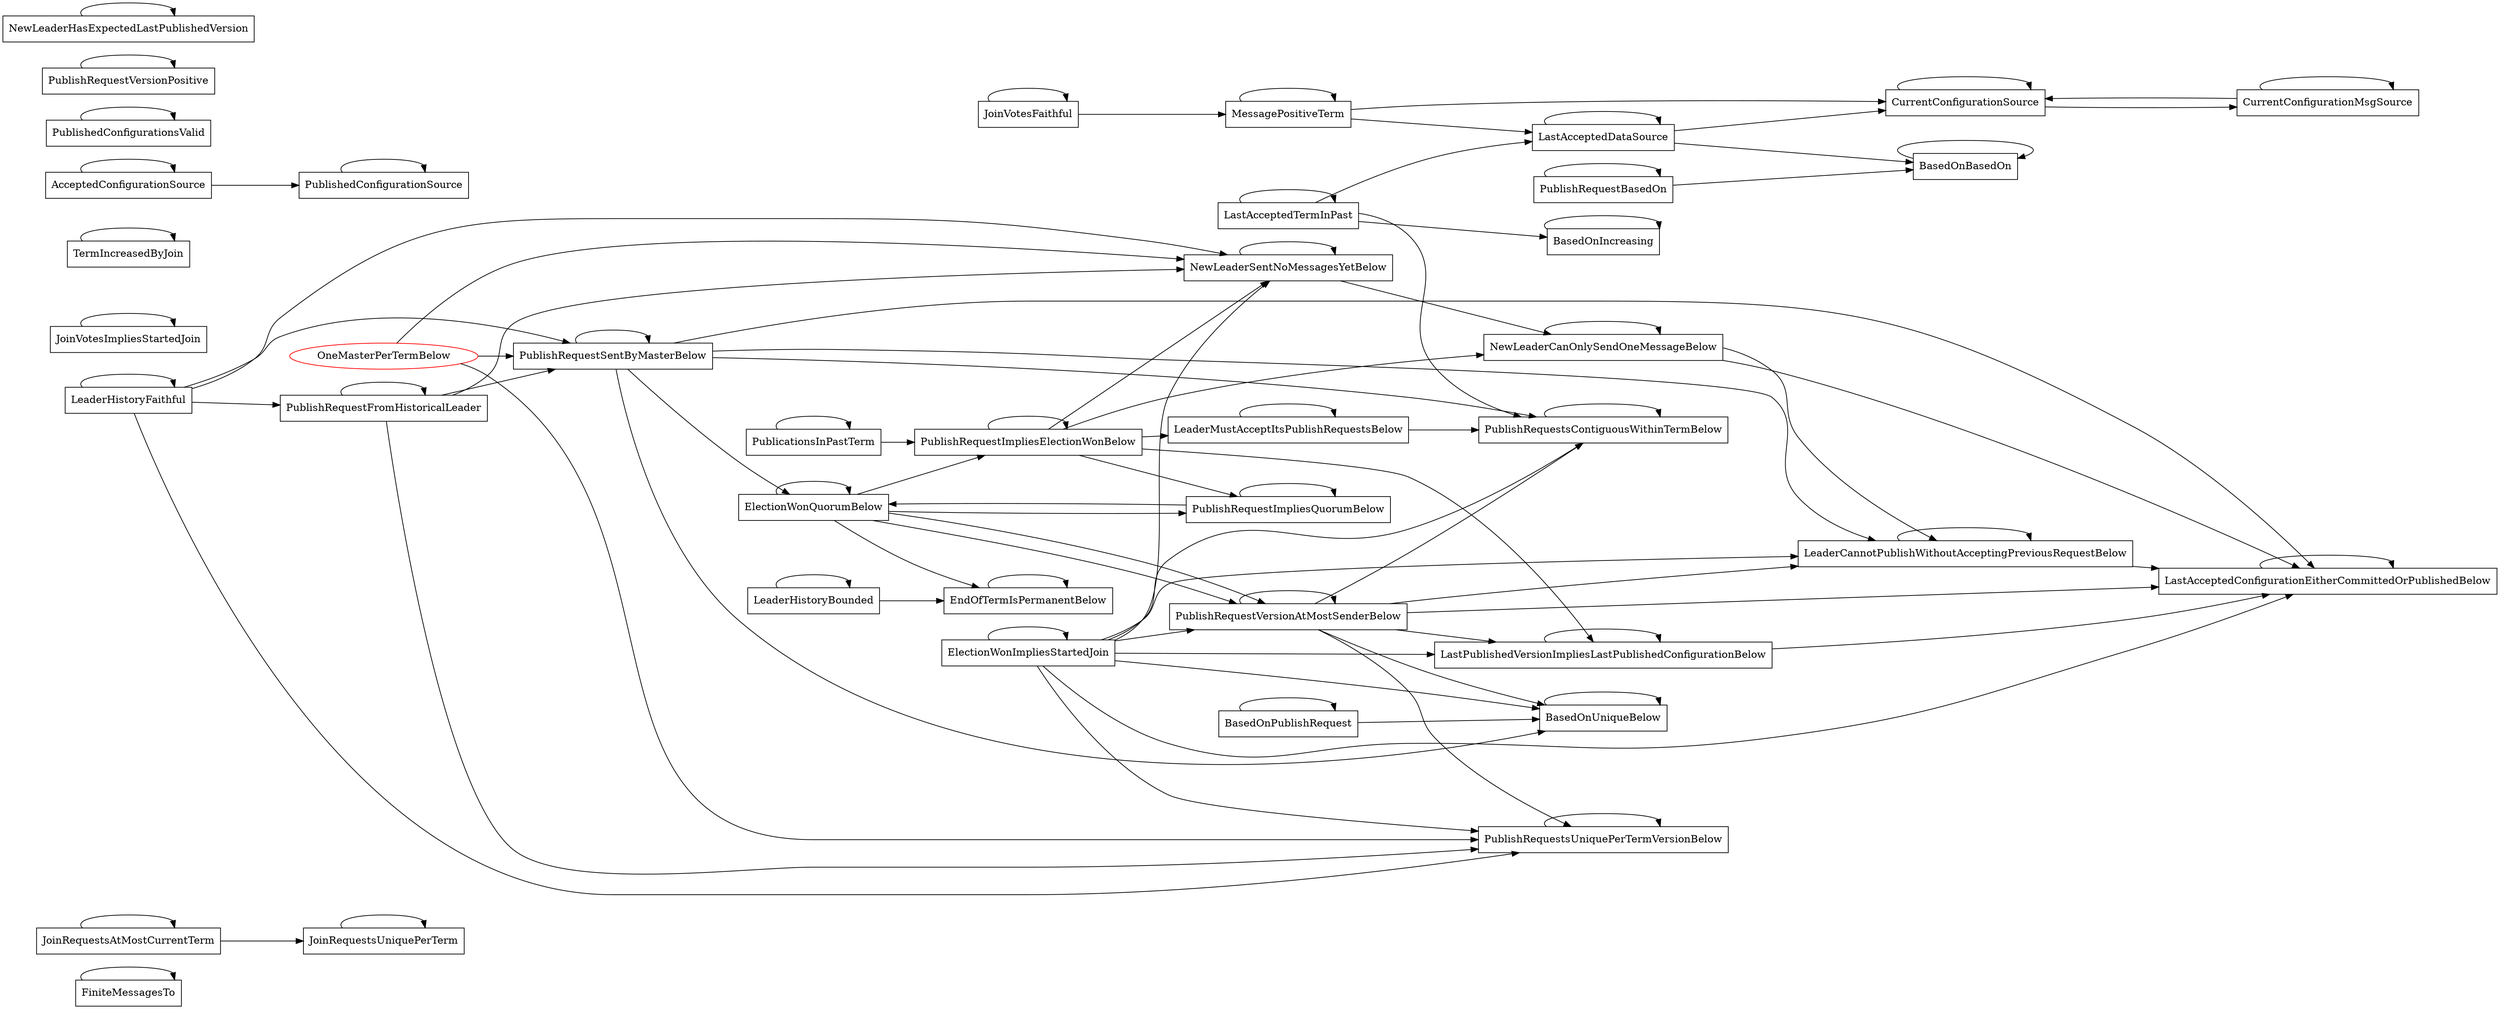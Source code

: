 digraph G {
  rankdir="LR"
  node[color="red"]
  FiniteMessagesTo -> FiniteMessagesTo
  FiniteMessagesTo [shape="box",color="black"]
  JoinRequestsAtMostCurrentTerm -> JoinRequestsAtMostCurrentTerm
  JoinRequestsAtMostCurrentTerm [shape="box",color="black"]
  JoinRequestsUniquePerTerm -> JoinRequestsUniquePerTerm
  JoinRequestsAtMostCurrentTerm -> JoinRequestsUniquePerTerm
  JoinRequestsUniquePerTerm [shape="box",color="black"]
  JoinVotesFaithful -> JoinVotesFaithful
  JoinVotesFaithful [shape="box",color="black"]
  JoinVotesImpliesStartedJoin -> JoinVotesImpliesStartedJoin
  JoinVotesImpliesStartedJoin [shape="box",color="black"]
  ElectionWonImpliesStartedJoin -> ElectionWonImpliesStartedJoin
  ElectionWonImpliesStartedJoin [shape="box",color="black"]
  MessagePositiveTerm -> MessagePositiveTerm
  JoinVotesFaithful -> MessagePositiveTerm
  MessagePositiveTerm [shape="box",color="black"]
  TermIncreasedByJoin -> TermIncreasedByJoin
  TermIncreasedByJoin [shape="box",color="black"]
  LastAcceptedTermInPast -> LastAcceptedTermInPast
  LastAcceptedTermInPast [shape="box",color="black"]
  LastAcceptedDataSource -> LastAcceptedDataSource
  MessagePositiveTerm -> LastAcceptedDataSource
  LastAcceptedTermInPast -> LastAcceptedDataSource
  LastAcceptedDataSource [shape="box",color="black"]
  AcceptedConfigurationSource -> AcceptedConfigurationSource
  AcceptedConfigurationSource [shape="box",color="black"]
  PublishedConfigurationSource -> PublishedConfigurationSource
  AcceptedConfigurationSource -> PublishedConfigurationSource
  PublishedConfigurationSource [shape="box",color="black"]
  CurrentConfigurationSource -> CurrentConfigurationSource
  LastAcceptedDataSource -> CurrentConfigurationSource
  CurrentConfigurationMsgSource -> CurrentConfigurationSource
  MessagePositiveTerm -> CurrentConfigurationSource
  CurrentConfigurationSource [shape="box",color="black"]
  CurrentConfigurationSource -> CurrentConfigurationMsgSource
  CurrentConfigurationMsgSource -> CurrentConfigurationMsgSource
  CurrentConfigurationMsgSource [shape="box",color="black"]
  PublishedConfigurationsValid -> PublishedConfigurationsValid
  PublishedConfigurationsValid [shape="box",color="black"]
  PublicationsInPastTerm -> PublicationsInPastTerm
  PublicationsInPastTerm [shape="box",color="black"]
  PublishRequestVersionPositive -> PublishRequestVersionPositive
  PublishRequestVersionPositive [shape="box",color="black"]
  LeaderHistoryFaithful -> LeaderHistoryFaithful
  LeaderHistoryFaithful [shape="box",color="black"]
  LeaderHistoryBounded -> LeaderHistoryBounded
  LeaderHistoryBounded [shape="box",color="black"]
  PublishRequestFromHistoricalLeader -> PublishRequestFromHistoricalLeader
  LeaderHistoryFaithful -> PublishRequestFromHistoricalLeader
  PublishRequestFromHistoricalLeader [shape="box",color="black"]
  BasedOnIncreasing -> BasedOnIncreasing
  LastAcceptedTermInPast -> BasedOnIncreasing
  BasedOnIncreasing [shape="box",color="black"]
  PublishRequestBasedOn -> PublishRequestBasedOn
  PublishRequestBasedOn [shape="box",color="black"]
  BasedOnPublishRequest -> BasedOnPublishRequest
  BasedOnPublishRequest [shape="box",color="black"]
  BasedOnBasedOn -> BasedOnBasedOn
  PublishRequestBasedOn -> BasedOnBasedOn
  LastAcceptedDataSource -> BasedOnBasedOn
  BasedOnBasedOn [shape="box",color="black"]
  PublishRequestImpliesElectionWonBelow -> PublishRequestImpliesElectionWonBelow
  PublicationsInPastTerm -> PublishRequestImpliesElectionWonBelow
  ElectionWonQuorumBelow -> PublishRequestImpliesElectionWonBelow
  PublishRequestImpliesElectionWonBelow [shape="box",color="black"]
  PublishRequestImpliesQuorumBelow -> PublishRequestImpliesQuorumBelow
  ElectionWonQuorumBelow -> PublishRequestImpliesQuorumBelow
  PublishRequestImpliesElectionWonBelow -> PublishRequestImpliesQuorumBelow
  PublishRequestImpliesQuorumBelow [shape="box",color="black"]
  ElectionWonQuorumBelow -> ElectionWonQuorumBelow
  PublishRequestImpliesQuorumBelow -> ElectionWonQuorumBelow
  PublishRequestSentByMasterBelow -> ElectionWonQuorumBelow
  ElectionWonQuorumBelow [shape="box",color="black"]
  PublishRequestSentByMasterBelow -> PublishRequestSentByMasterBelow
  OneMasterPerTermBelow -> PublishRequestSentByMasterBelow
  LeaderHistoryFaithful -> PublishRequestSentByMasterBelow
  PublishRequestFromHistoricalLeader -> PublishRequestSentByMasterBelow
  PublishRequestSentByMasterBelow [shape="box",color="black"]
  EndOfTermIsPermanentBelow -> EndOfTermIsPermanentBelow
  LeaderHistoryBounded -> EndOfTermIsPermanentBelow
  ElectionWonQuorumBelow -> EndOfTermIsPermanentBelow
  EndOfTermIsPermanentBelow [shape="box",color="black"]
  ElectionWonQuorumBelow -> PublishRequestVersionAtMostSenderBelow
  PublishRequestVersionAtMostSenderBelow -> PublishRequestVersionAtMostSenderBelow
  ElectionWonQuorumBelow -> PublishRequestVersionAtMostSenderBelow
  ElectionWonImpliesStartedJoin -> PublishRequestVersionAtMostSenderBelow
  PublishRequestVersionAtMostSenderBelow [shape="box",color="black"]
  PublishRequestsUniquePerTermVersionBelow -> PublishRequestsUniquePerTermVersionBelow
  PublishRequestVersionAtMostSenderBelow -> PublishRequestsUniquePerTermVersionBelow
  OneMasterPerTermBelow -> PublishRequestsUniquePerTermVersionBelow
  PublishRequestFromHistoricalLeader -> PublishRequestsUniquePerTermVersionBelow
  LeaderHistoryFaithful -> PublishRequestsUniquePerTermVersionBelow
  ElectionWonImpliesStartedJoin -> PublishRequestsUniquePerTermVersionBelow
  PublishRequestsUniquePerTermVersionBelow [shape="box",color="black"]
  BasedOnUniqueBelow -> BasedOnUniqueBelow
  PublishRequestVersionAtMostSenderBelow -> BasedOnUniqueBelow
  BasedOnPublishRequest -> BasedOnUniqueBelow
  PublishRequestSentByMasterBelow -> BasedOnUniqueBelow
  ElectionWonImpliesStartedJoin -> BasedOnUniqueBelow
  BasedOnUniqueBelow [shape="box",color="black"]
  LeaderMustAcceptItsPublishRequestsBelow -> LeaderMustAcceptItsPublishRequestsBelow
  PublishRequestImpliesElectionWonBelow -> LeaderMustAcceptItsPublishRequestsBelow
  LeaderMustAcceptItsPublishRequestsBelow [shape="box",color="black"]
  PublishRequestsContiguousWithinTermBelow -> PublishRequestsContiguousWithinTermBelow
  PublishRequestVersionAtMostSenderBelow -> PublishRequestsContiguousWithinTermBelow
  ElectionWonImpliesStartedJoin -> PublishRequestsContiguousWithinTermBelow
  PublishRequestSentByMasterBelow -> PublishRequestsContiguousWithinTermBelow
  LastAcceptedTermInPast -> PublishRequestsContiguousWithinTermBelow
  LeaderMustAcceptItsPublishRequestsBelow -> PublishRequestsContiguousWithinTermBelow
  PublishRequestsContiguousWithinTermBelow [shape="box",color="black"]
  NewLeaderHasExpectedLastPublishedVersion -> NewLeaderHasExpectedLastPublishedVersion
  NewLeaderHasExpectedLastPublishedVersion [shape="box",color="black"]
  NewLeaderSentNoMessagesYetBelow -> NewLeaderSentNoMessagesYetBelow
  PublishRequestImpliesElectionWonBelow -> NewLeaderSentNoMessagesYetBelow
  OneMasterPerTermBelow -> NewLeaderSentNoMessagesYetBelow
  PublishRequestFromHistoricalLeader -> NewLeaderSentNoMessagesYetBelow
  ElectionWonImpliesStartedJoin -> NewLeaderSentNoMessagesYetBelow
  LeaderHistoryFaithful -> NewLeaderSentNoMessagesYetBelow
  NewLeaderSentNoMessagesYetBelow [shape="box",color="black"]
  NewLeaderCanOnlySendOneMessageBelow -> NewLeaderCanOnlySendOneMessageBelow
  NewLeaderSentNoMessagesYetBelow -> NewLeaderCanOnlySendOneMessageBelow
  PublishRequestImpliesElectionWonBelow -> NewLeaderCanOnlySendOneMessageBelow
  NewLeaderCanOnlySendOneMessageBelow [shape="box",color="black"]
  LeaderCannotPublishWithoutAcceptingPreviousRequestBelow -> LeaderCannotPublishWithoutAcceptingPreviousRequestBelow
  PublishRequestSentByMasterBelow -> LeaderCannotPublishWithoutAcceptingPreviousRequestBelow
  PublishRequestVersionAtMostSenderBelow -> LeaderCannotPublishWithoutAcceptingPreviousRequestBelow
  ElectionWonImpliesStartedJoin -> LeaderCannotPublishWithoutAcceptingPreviousRequestBelow
  NewLeaderCanOnlySendOneMessageBelow -> LeaderCannotPublishWithoutAcceptingPreviousRequestBelow
  LeaderCannotPublishWithoutAcceptingPreviousRequestBelow [shape="box",color="black"]
  LastPublishedVersionImpliesLastPublishedConfigurationBelow -> LastPublishedVersionImpliesLastPublishedConfigurationBelow
  PublishRequestImpliesElectionWonBelow -> LastPublishedVersionImpliesLastPublishedConfigurationBelow
  PublishRequestVersionAtMostSenderBelow -> LastPublishedVersionImpliesLastPublishedConfigurationBelow
  ElectionWonImpliesStartedJoin -> LastPublishedVersionImpliesLastPublishedConfigurationBelow
  LastPublishedVersionImpliesLastPublishedConfigurationBelow [shape="box",color="black"]
  LastAcceptedConfigurationEitherCommittedOrPublishedBelow -> LastAcceptedConfigurationEitherCommittedOrPublishedBelow
  PublishRequestSentByMasterBelow -> LastAcceptedConfigurationEitherCommittedOrPublishedBelow
  PublishRequestVersionAtMostSenderBelow -> LastAcceptedConfigurationEitherCommittedOrPublishedBelow
  ElectionWonImpliesStartedJoin -> LastAcceptedConfigurationEitherCommittedOrPublishedBelow
  NewLeaderCanOnlySendOneMessageBelow -> LastAcceptedConfigurationEitherCommittedOrPublishedBelow
  LeaderCannotPublishWithoutAcceptingPreviousRequestBelow -> LastAcceptedConfigurationEitherCommittedOrPublishedBelow
  LastPublishedVersionImpliesLastPublishedConfigurationBelow -> LastAcceptedConfigurationEitherCommittedOrPublishedBelow
  LastAcceptedConfigurationEitherCommittedOrPublishedBelow [shape="box",color="black"]
}
